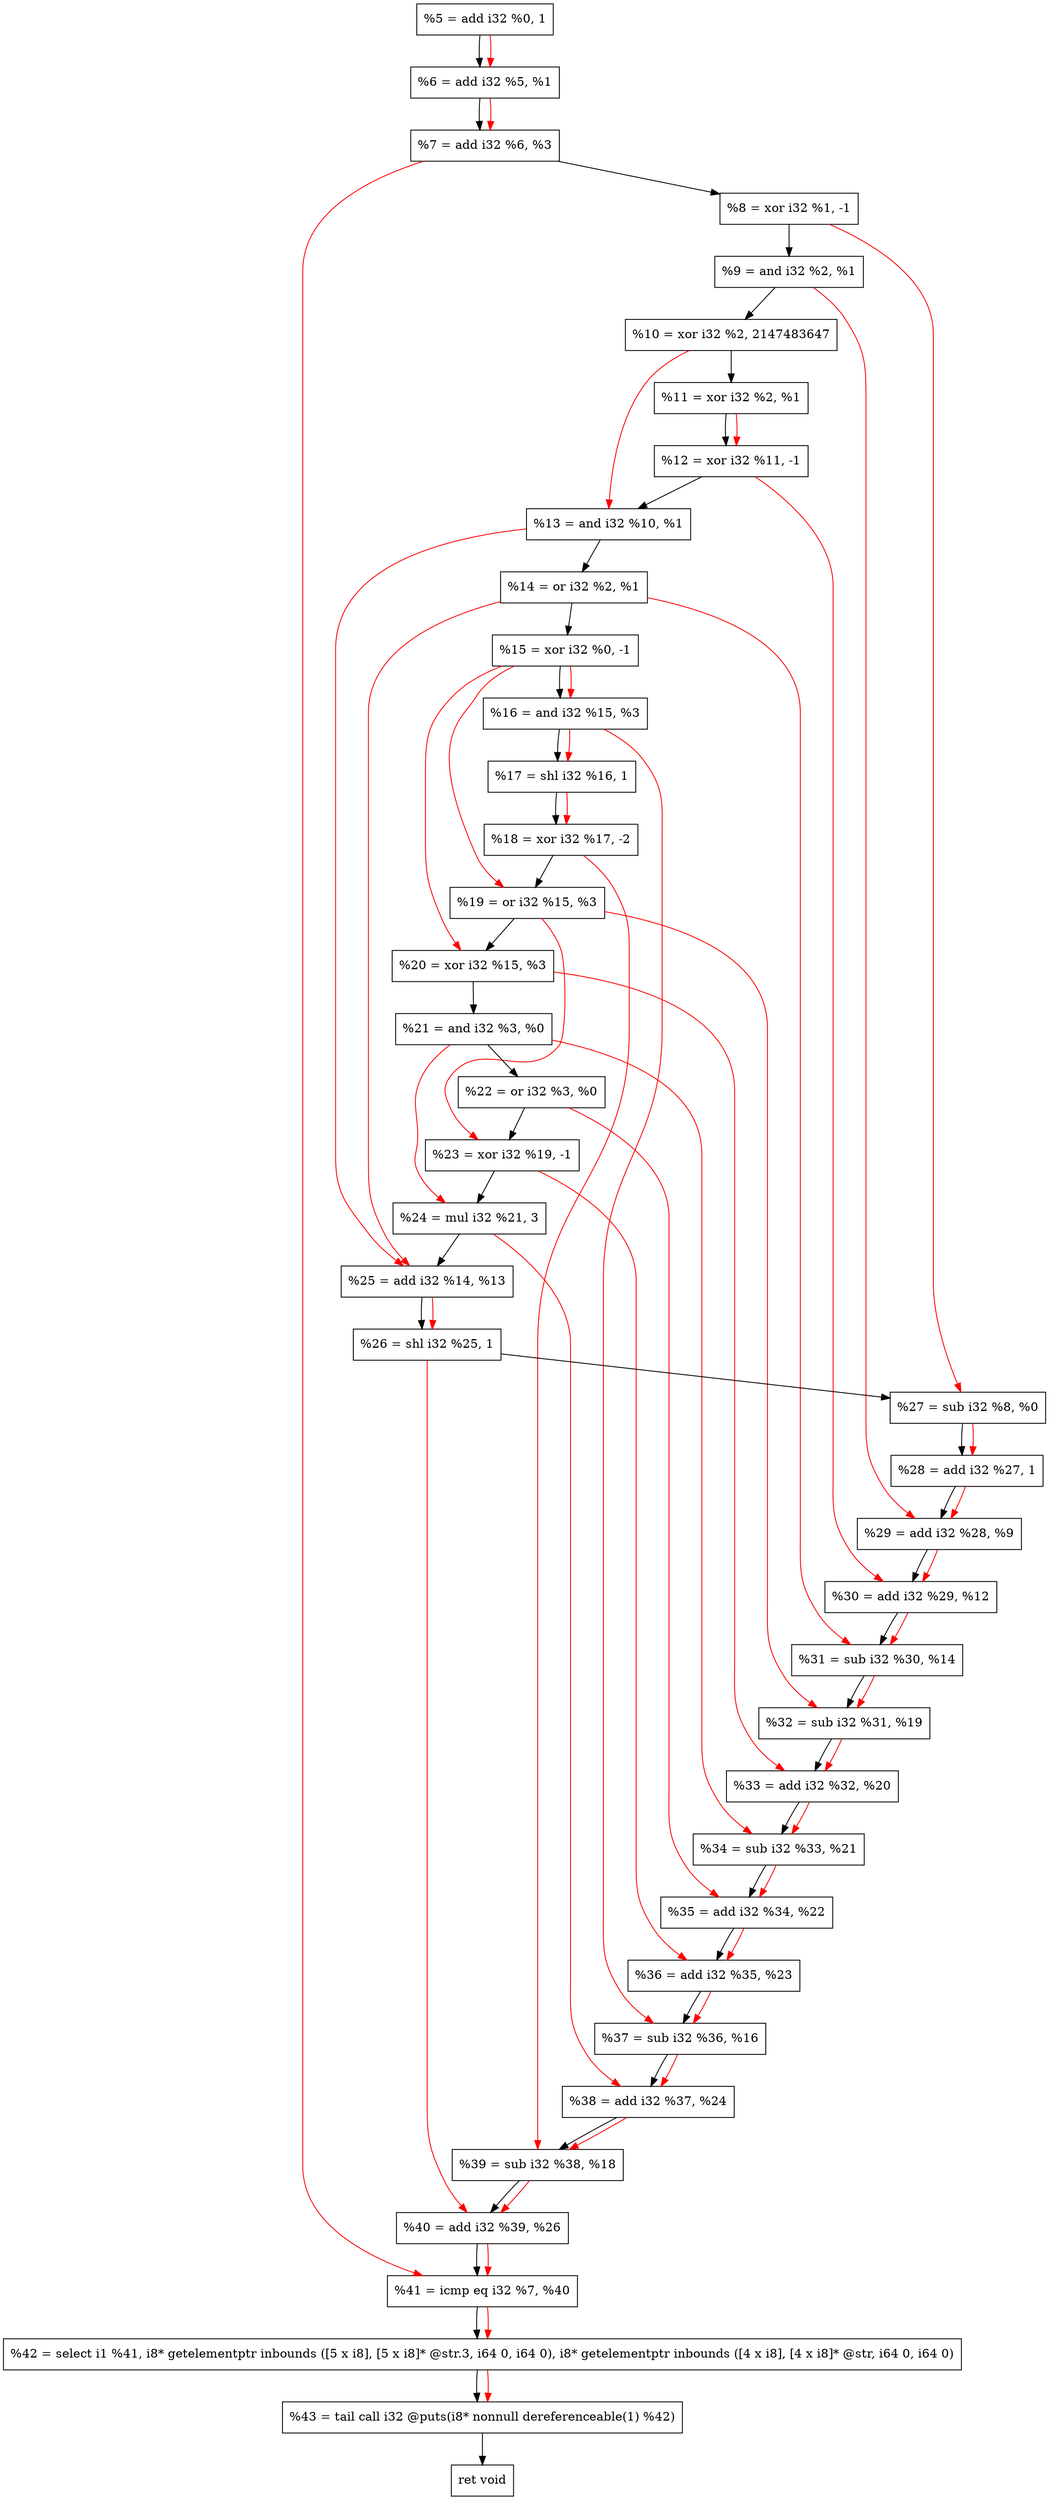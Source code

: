 digraph "DFG for'crackme' function" {
	Node0x174f090[shape=record, label="  %5 = add i32 %0, 1"];
	Node0x174f100[shape=record, label="  %6 = add i32 %5, %1"];
	Node0x174f170[shape=record, label="  %7 = add i32 %6, %3"];
	Node0x174f210[shape=record, label="  %8 = xor i32 %1, -1"];
	Node0x174f280[shape=record, label="  %9 = and i32 %2, %1"];
	Node0x174f320[shape=record, label="  %10 = xor i32 %2, 2147483647"];
	Node0x174f390[shape=record, label="  %11 = xor i32 %2, %1"];
	Node0x174f400[shape=record, label="  %12 = xor i32 %11, -1"];
	Node0x174f470[shape=record, label="  %13 = and i32 %10, %1"];
	Node0x174f4e0[shape=record, label="  %14 = or i32 %2, %1"];
	Node0x174f550[shape=record, label="  %15 = xor i32 %0, -1"];
	Node0x174f5c0[shape=record, label="  %16 = and i32 %15, %3"];
	Node0x174f630[shape=record, label="  %17 = shl i32 %16, 1"];
	Node0x174f6d0[shape=record, label="  %18 = xor i32 %17, -2"];
	Node0x174f740[shape=record, label="  %19 = or i32 %15, %3"];
	Node0x174f7b0[shape=record, label="  %20 = xor i32 %15, %3"];
	Node0x174f820[shape=record, label="  %21 = and i32 %3, %0"];
	Node0x174f890[shape=record, label="  %22 = or i32 %3, %0"];
	Node0x174f900[shape=record, label="  %23 = xor i32 %19, -1"];
	Node0x174f9a0[shape=record, label="  %24 = mul i32 %21, 3"];
	Node0x174fa10[shape=record, label="  %25 = add i32 %14, %13"];
	Node0x174fa80[shape=record, label="  %26 = shl i32 %25, 1"];
	Node0x174faf0[shape=record, label="  %27 = sub i32 %8, %0"];
	Node0x174fb60[shape=record, label="  %28 = add i32 %27, 1"];
	Node0x174fbd0[shape=record, label="  %29 = add i32 %28, %9"];
	Node0x174fc40[shape=record, label="  %30 = add i32 %29, %12"];
	Node0x174fcb0[shape=record, label="  %31 = sub i32 %30, %14"];
	Node0x174fd20[shape=record, label="  %32 = sub i32 %31, %19"];
	Node0x174ffa0[shape=record, label="  %33 = add i32 %32, %20"];
	Node0x1750010[shape=record, label="  %34 = sub i32 %33, %21"];
	Node0x1750080[shape=record, label="  %35 = add i32 %34, %22"];
	Node0x17500f0[shape=record, label="  %36 = add i32 %35, %23"];
	Node0x1750160[shape=record, label="  %37 = sub i32 %36, %16"];
	Node0x17501d0[shape=record, label="  %38 = add i32 %37, %24"];
	Node0x1750240[shape=record, label="  %39 = sub i32 %38, %18"];
	Node0x17502b0[shape=record, label="  %40 = add i32 %39, %26"];
	Node0x1750320[shape=record, label="  %41 = icmp eq i32 %7, %40"];
	Node0x16ef268[shape=record, label="  %42 = select i1 %41, i8* getelementptr inbounds ([5 x i8], [5 x i8]* @str.3, i64 0, i64 0), i8* getelementptr inbounds ([4 x i8], [4 x i8]* @str, i64 0, i64 0)"];
	Node0x17507c0[shape=record, label="  %43 = tail call i32 @puts(i8* nonnull dereferenceable(1) %42)"];
	Node0x1750810[shape=record, label="  ret void"];
	Node0x174f090 -> Node0x174f100;
	Node0x174f100 -> Node0x174f170;
	Node0x174f170 -> Node0x174f210;
	Node0x174f210 -> Node0x174f280;
	Node0x174f280 -> Node0x174f320;
	Node0x174f320 -> Node0x174f390;
	Node0x174f390 -> Node0x174f400;
	Node0x174f400 -> Node0x174f470;
	Node0x174f470 -> Node0x174f4e0;
	Node0x174f4e0 -> Node0x174f550;
	Node0x174f550 -> Node0x174f5c0;
	Node0x174f5c0 -> Node0x174f630;
	Node0x174f630 -> Node0x174f6d0;
	Node0x174f6d0 -> Node0x174f740;
	Node0x174f740 -> Node0x174f7b0;
	Node0x174f7b0 -> Node0x174f820;
	Node0x174f820 -> Node0x174f890;
	Node0x174f890 -> Node0x174f900;
	Node0x174f900 -> Node0x174f9a0;
	Node0x174f9a0 -> Node0x174fa10;
	Node0x174fa10 -> Node0x174fa80;
	Node0x174fa80 -> Node0x174faf0;
	Node0x174faf0 -> Node0x174fb60;
	Node0x174fb60 -> Node0x174fbd0;
	Node0x174fbd0 -> Node0x174fc40;
	Node0x174fc40 -> Node0x174fcb0;
	Node0x174fcb0 -> Node0x174fd20;
	Node0x174fd20 -> Node0x174ffa0;
	Node0x174ffa0 -> Node0x1750010;
	Node0x1750010 -> Node0x1750080;
	Node0x1750080 -> Node0x17500f0;
	Node0x17500f0 -> Node0x1750160;
	Node0x1750160 -> Node0x17501d0;
	Node0x17501d0 -> Node0x1750240;
	Node0x1750240 -> Node0x17502b0;
	Node0x17502b0 -> Node0x1750320;
	Node0x1750320 -> Node0x16ef268;
	Node0x16ef268 -> Node0x17507c0;
	Node0x17507c0 -> Node0x1750810;
edge [color=red]
	Node0x174f090 -> Node0x174f100;
	Node0x174f100 -> Node0x174f170;
	Node0x174f390 -> Node0x174f400;
	Node0x174f320 -> Node0x174f470;
	Node0x174f550 -> Node0x174f5c0;
	Node0x174f5c0 -> Node0x174f630;
	Node0x174f630 -> Node0x174f6d0;
	Node0x174f550 -> Node0x174f740;
	Node0x174f550 -> Node0x174f7b0;
	Node0x174f740 -> Node0x174f900;
	Node0x174f820 -> Node0x174f9a0;
	Node0x174f4e0 -> Node0x174fa10;
	Node0x174f470 -> Node0x174fa10;
	Node0x174fa10 -> Node0x174fa80;
	Node0x174f210 -> Node0x174faf0;
	Node0x174faf0 -> Node0x174fb60;
	Node0x174fb60 -> Node0x174fbd0;
	Node0x174f280 -> Node0x174fbd0;
	Node0x174fbd0 -> Node0x174fc40;
	Node0x174f400 -> Node0x174fc40;
	Node0x174fc40 -> Node0x174fcb0;
	Node0x174f4e0 -> Node0x174fcb0;
	Node0x174fcb0 -> Node0x174fd20;
	Node0x174f740 -> Node0x174fd20;
	Node0x174fd20 -> Node0x174ffa0;
	Node0x174f7b0 -> Node0x174ffa0;
	Node0x174ffa0 -> Node0x1750010;
	Node0x174f820 -> Node0x1750010;
	Node0x1750010 -> Node0x1750080;
	Node0x174f890 -> Node0x1750080;
	Node0x1750080 -> Node0x17500f0;
	Node0x174f900 -> Node0x17500f0;
	Node0x17500f0 -> Node0x1750160;
	Node0x174f5c0 -> Node0x1750160;
	Node0x1750160 -> Node0x17501d0;
	Node0x174f9a0 -> Node0x17501d0;
	Node0x17501d0 -> Node0x1750240;
	Node0x174f6d0 -> Node0x1750240;
	Node0x1750240 -> Node0x17502b0;
	Node0x174fa80 -> Node0x17502b0;
	Node0x174f170 -> Node0x1750320;
	Node0x17502b0 -> Node0x1750320;
	Node0x1750320 -> Node0x16ef268;
	Node0x16ef268 -> Node0x17507c0;
}
